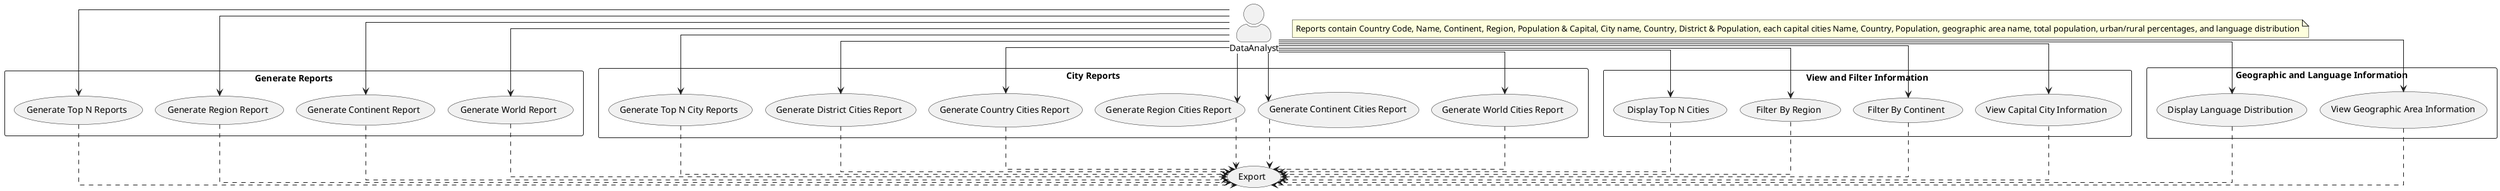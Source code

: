 @startuml
skinparam linetype ortho
skinparam actorStyle awesome
skinparam nodesep 20

actor DataAnalyst as DA

rectangle "Generate Reports" {
    usecase (Generate World Report) as UC1
    usecase (Generate Continent Report) as UC2
    usecase (Generate Region Report) as UC3
    usecase (Generate Top N Reports) as UC4
}

rectangle "City Reports" {
    usecase (Generate World Cities Report) as UC5
    usecase (Generate Continent Cities Report) as UC6
    usecase (Generate Region Cities Report) as UC7
    usecase (Generate Country Cities Report) as UC8
    usecase (Generate District Cities Report) as UC9
    usecase (Generate Top N City Reports) as UC10
}

rectangle "View and Filter Information" {
    usecase (View Capital City Information) as UC11
    usecase (Filter By Continent) as UC12
    usecase (Filter By Region) as UC13
    usecase (Display Top N Cities) as UC14
}

rectangle "Geographic and Language Information" {
    usecase (View Geographic Area Information) as UC15
    usecase (Display Language Distribution) as UC16
}

note "Reports contain Country Code, Name, Continent, Region, Population & Capital, City name, Country, District & Population, each capital cities Name, Country, Population, geographic area name, total population, urban/rural percentages, and language distribution" as Note1

DA --> UC1
DA --> UC2
DA --> UC3
DA --> UC4
DA --> UC5
DA --> UC6
DA --> UC7
DA --> UC8
DA --> UC9
DA --> UC10
DA --> UC11
DA --> UC12
DA --> UC13
DA --> UC14
DA --> UC15
DA --> UC16

usecase (Export) as UC17

UC1 ..> UC17
UC2 ..> UC17
UC3 ..> UC17
UC4 ..> UC17
UC5 ..> UC17
UC6 ..> UC17
UC7 ..> UC17
UC8 ..> UC17
UC9 ..> UC17
UC10 ..> UC17
UC11 ..> UC17
UC12 ..> UC17
UC13 ..> UC17
UC14 ..> UC17
UC15 ..> UC17
UC16 ..> UC17


@enduml




